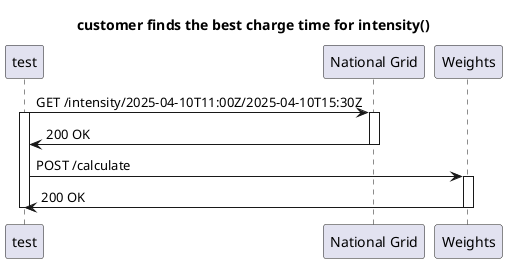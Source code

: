 @startuml
title customer finds the best charge time for intensity()
participant "test"
participant "National Grid"
participant "Weights"
"test" -> "National Grid": GET /intensity/2025-04-10T11:00Z/2025-04-10T15:30Z
activate "test"
activate "National Grid"
"National Grid" -> "test": 200 OK
deactivate "National Grid"

"test" -> "Weights": POST /calculate

activate "Weights"
"Weights" -> "test": 200 OK
deactivate "Weights"
deactivate "test"
@enduml